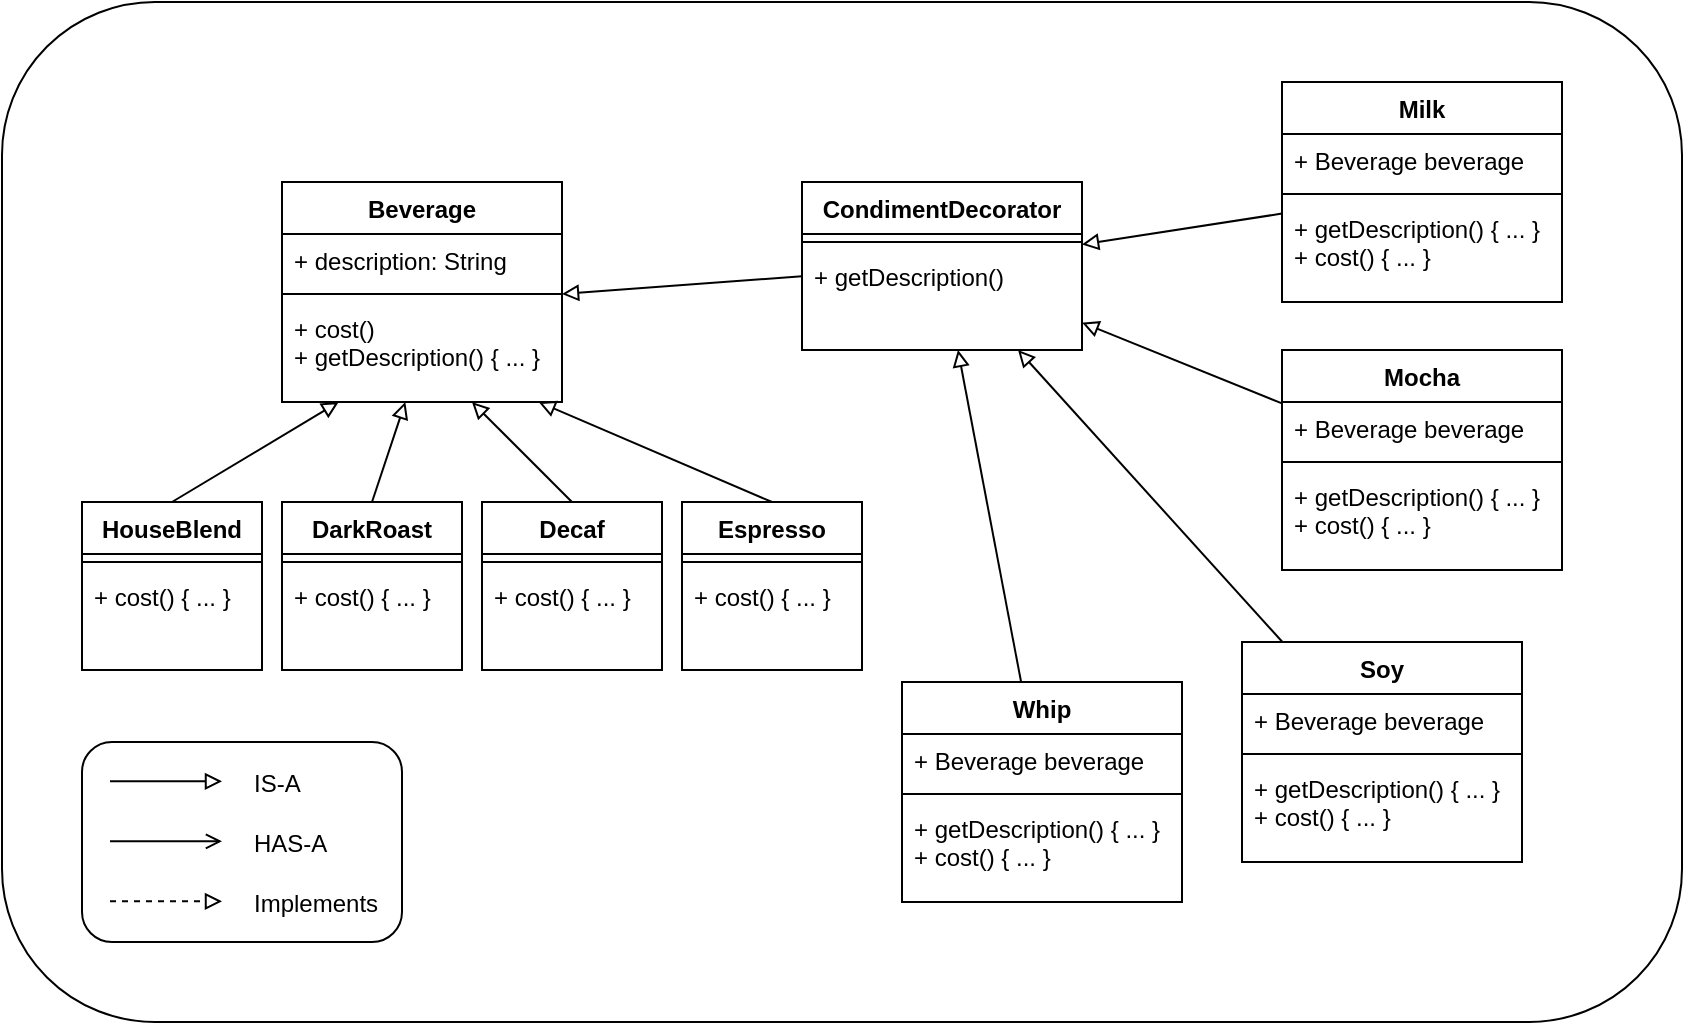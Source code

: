 <mxfile version="15.5.6" type="device"><diagram id="XpqjZvqzrvhHuElHt-EO" name="Page-1"><mxGraphModel dx="946" dy="614" grid="1" gridSize="10" guides="1" tooltips="1" connect="1" arrows="1" fold="1" page="1" pageScale="1" pageWidth="4681" pageHeight="3300" math="0" shadow="0"><root><mxCell id="0"/><mxCell id="1" parent="0"/><mxCell id="q1Y9wGK2aGl0RHbcgfHN-2" value="Beverage" style="swimlane;fontStyle=1;align=center;verticalAlign=top;childLayout=stackLayout;horizontal=1;startSize=26;horizontalStack=0;resizeParent=1;resizeParentMax=0;resizeLast=0;collapsible=1;marginBottom=0;fillColor=none;" vertex="1" parent="1"><mxGeometry x="180" y="130" width="140" height="110" as="geometry"/></mxCell><mxCell id="q1Y9wGK2aGl0RHbcgfHN-3" value="+ description: String" style="text;strokeColor=none;fillColor=none;align=left;verticalAlign=top;spacingLeft=4;spacingRight=4;overflow=hidden;rotatable=0;points=[[0,0.5],[1,0.5]];portConstraint=eastwest;" vertex="1" parent="q1Y9wGK2aGl0RHbcgfHN-2"><mxGeometry y="26" width="140" height="26" as="geometry"/></mxCell><mxCell id="q1Y9wGK2aGl0RHbcgfHN-4" value="" style="line;strokeWidth=1;fillColor=none;align=left;verticalAlign=middle;spacingTop=-1;spacingLeft=3;spacingRight=3;rotatable=0;labelPosition=right;points=[];portConstraint=eastwest;" vertex="1" parent="q1Y9wGK2aGl0RHbcgfHN-2"><mxGeometry y="52" width="140" height="8" as="geometry"/></mxCell><mxCell id="q1Y9wGK2aGl0RHbcgfHN-5" value="+ cost()&#10;+ getDescription() { ... }" style="text;strokeColor=none;fillColor=none;align=left;verticalAlign=top;spacingLeft=4;spacingRight=4;overflow=hidden;rotatable=0;points=[[0,0.5],[1,0.5]];portConstraint=eastwest;" vertex="1" parent="q1Y9wGK2aGl0RHbcgfHN-2"><mxGeometry y="60" width="140" height="50" as="geometry"/></mxCell><mxCell id="q1Y9wGK2aGl0RHbcgfHN-6" value="HouseBlend" style="swimlane;fontStyle=1;align=center;verticalAlign=top;childLayout=stackLayout;horizontal=1;startSize=26;horizontalStack=0;resizeParent=1;resizeParentMax=0;resizeLast=0;collapsible=1;marginBottom=0;fillColor=none;" vertex="1" parent="1"><mxGeometry x="80" y="290" width="90" height="84" as="geometry"/></mxCell><mxCell id="q1Y9wGK2aGl0RHbcgfHN-8" value="" style="line;strokeWidth=1;fillColor=none;align=left;verticalAlign=middle;spacingTop=-1;spacingLeft=3;spacingRight=3;rotatable=0;labelPosition=right;points=[];portConstraint=eastwest;" vertex="1" parent="q1Y9wGK2aGl0RHbcgfHN-6"><mxGeometry y="26" width="90" height="8" as="geometry"/></mxCell><mxCell id="q1Y9wGK2aGl0RHbcgfHN-9" value="+ cost() { ... }" style="text;strokeColor=none;fillColor=none;align=left;verticalAlign=top;spacingLeft=4;spacingRight=4;overflow=hidden;rotatable=0;points=[[0,0.5],[1,0.5]];portConstraint=eastwest;" vertex="1" parent="q1Y9wGK2aGl0RHbcgfHN-6"><mxGeometry y="34" width="90" height="50" as="geometry"/></mxCell><mxCell id="q1Y9wGK2aGl0RHbcgfHN-10" value="DarkRoast" style="swimlane;fontStyle=1;align=center;verticalAlign=top;childLayout=stackLayout;horizontal=1;startSize=26;horizontalStack=0;resizeParent=1;resizeParentMax=0;resizeLast=0;collapsible=1;marginBottom=0;fillColor=none;" vertex="1" parent="1"><mxGeometry x="180" y="290" width="90" height="84" as="geometry"/></mxCell><mxCell id="q1Y9wGK2aGl0RHbcgfHN-11" value="" style="line;strokeWidth=1;fillColor=none;align=left;verticalAlign=middle;spacingTop=-1;spacingLeft=3;spacingRight=3;rotatable=0;labelPosition=right;points=[];portConstraint=eastwest;" vertex="1" parent="q1Y9wGK2aGl0RHbcgfHN-10"><mxGeometry y="26" width="90" height="8" as="geometry"/></mxCell><mxCell id="q1Y9wGK2aGl0RHbcgfHN-12" value="+ cost() { ... }" style="text;strokeColor=none;fillColor=none;align=left;verticalAlign=top;spacingLeft=4;spacingRight=4;overflow=hidden;rotatable=0;points=[[0,0.5],[1,0.5]];portConstraint=eastwest;" vertex="1" parent="q1Y9wGK2aGl0RHbcgfHN-10"><mxGeometry y="34" width="90" height="50" as="geometry"/></mxCell><mxCell id="q1Y9wGK2aGl0RHbcgfHN-13" value="Decaf" style="swimlane;fontStyle=1;align=center;verticalAlign=top;childLayout=stackLayout;horizontal=1;startSize=26;horizontalStack=0;resizeParent=1;resizeParentMax=0;resizeLast=0;collapsible=1;marginBottom=0;fillColor=none;" vertex="1" parent="1"><mxGeometry x="280" y="290" width="90" height="84" as="geometry"/></mxCell><mxCell id="q1Y9wGK2aGl0RHbcgfHN-14" value="" style="line;strokeWidth=1;fillColor=none;align=left;verticalAlign=middle;spacingTop=-1;spacingLeft=3;spacingRight=3;rotatable=0;labelPosition=right;points=[];portConstraint=eastwest;" vertex="1" parent="q1Y9wGK2aGl0RHbcgfHN-13"><mxGeometry y="26" width="90" height="8" as="geometry"/></mxCell><mxCell id="q1Y9wGK2aGl0RHbcgfHN-15" value="+ cost() { ... }" style="text;strokeColor=none;fillColor=none;align=left;verticalAlign=top;spacingLeft=4;spacingRight=4;overflow=hidden;rotatable=0;points=[[0,0.5],[1,0.5]];portConstraint=eastwest;" vertex="1" parent="q1Y9wGK2aGl0RHbcgfHN-13"><mxGeometry y="34" width="90" height="50" as="geometry"/></mxCell><mxCell id="q1Y9wGK2aGl0RHbcgfHN-16" value="Espresso" style="swimlane;fontStyle=1;align=center;verticalAlign=top;childLayout=stackLayout;horizontal=1;startSize=26;horizontalStack=0;resizeParent=1;resizeParentMax=0;resizeLast=0;collapsible=1;marginBottom=0;fillColor=none;" vertex="1" parent="1"><mxGeometry x="380" y="290" width="90" height="84" as="geometry"/></mxCell><mxCell id="q1Y9wGK2aGl0RHbcgfHN-17" value="" style="line;strokeWidth=1;fillColor=none;align=left;verticalAlign=middle;spacingTop=-1;spacingLeft=3;spacingRight=3;rotatable=0;labelPosition=right;points=[];portConstraint=eastwest;" vertex="1" parent="q1Y9wGK2aGl0RHbcgfHN-16"><mxGeometry y="26" width="90" height="8" as="geometry"/></mxCell><mxCell id="q1Y9wGK2aGl0RHbcgfHN-18" value="+ cost() { ... }" style="text;strokeColor=none;fillColor=none;align=left;verticalAlign=top;spacingLeft=4;spacingRight=4;overflow=hidden;rotatable=0;points=[[0,0.5],[1,0.5]];portConstraint=eastwest;" vertex="1" parent="q1Y9wGK2aGl0RHbcgfHN-16"><mxGeometry y="34" width="90" height="50" as="geometry"/></mxCell><mxCell id="q1Y9wGK2aGl0RHbcgfHN-19" value="" style="endArrow=open;html=1;rounded=0;exitX=0.996;exitY=1.023;exitDx=0;exitDy=0;exitPerimeter=0;endFill=0;" edge="1" parent="1"><mxGeometry width="50" height="50" relative="1" as="geometry"><mxPoint x="94" y="459.682" as="sourcePoint"/><mxPoint x="150" y="459.67" as="targetPoint"/></mxGeometry></mxCell><mxCell id="q1Y9wGK2aGl0RHbcgfHN-20" value="" style="endArrow=block;html=1;rounded=0;exitX=0.5;exitY=0;exitDx=0;exitDy=0;endFill=0;" edge="1" parent="1"><mxGeometry width="50" height="50" relative="1" as="geometry"><mxPoint x="94" y="429.67" as="sourcePoint"/><mxPoint x="150" y="429.67" as="targetPoint"/></mxGeometry></mxCell><mxCell id="q1Y9wGK2aGl0RHbcgfHN-21" value="" style="endArrow=block;html=1;rounded=0;dashed=1;endFill=0;exitX=0.5;exitY=0;exitDx=0;exitDy=0;" edge="1" parent="1"><mxGeometry width="50" height="50" relative="1" as="geometry"><mxPoint x="94" y="489.67" as="sourcePoint"/><mxPoint x="150" y="489.67" as="targetPoint"/></mxGeometry></mxCell><mxCell id="q1Y9wGK2aGl0RHbcgfHN-22" value="IS-A" style="text;strokeColor=none;fillColor=none;align=left;verticalAlign=middle;spacingLeft=4;spacingRight=4;overflow=hidden;points=[[0,0.5],[1,0.5]];portConstraint=eastwest;rotatable=0;" vertex="1" parent="1"><mxGeometry x="160" y="415" width="50" height="30" as="geometry"/></mxCell><mxCell id="q1Y9wGK2aGl0RHbcgfHN-23" value="HAS-A" style="text;strokeColor=none;fillColor=none;align=left;verticalAlign=middle;spacingLeft=4;spacingRight=4;overflow=hidden;points=[[0,0.5],[1,0.5]];portConstraint=eastwest;rotatable=0;" vertex="1" parent="1"><mxGeometry x="160" y="445" width="50" height="30" as="geometry"/></mxCell><mxCell id="q1Y9wGK2aGl0RHbcgfHN-24" value="Implements" style="text;strokeColor=none;fillColor=none;align=left;verticalAlign=middle;spacingLeft=4;spacingRight=4;overflow=hidden;points=[[0,0.5],[1,0.5]];portConstraint=eastwest;rotatable=0;" vertex="1" parent="1"><mxGeometry x="160" y="475" width="80" height="30" as="geometry"/></mxCell><mxCell id="q1Y9wGK2aGl0RHbcgfHN-25" value="" style="rounded=1;whiteSpace=wrap;html=1;fillColor=none;" vertex="1" parent="1"><mxGeometry x="80" y="410" width="160" height="100" as="geometry"/></mxCell><mxCell id="q1Y9wGK2aGl0RHbcgfHN-26" value="" style="endArrow=block;html=1;rounded=0;exitX=0.5;exitY=0;exitDx=0;exitDy=0;endFill=0;" edge="1" parent="1" source="q1Y9wGK2aGl0RHbcgfHN-6" target="q1Y9wGK2aGl0RHbcgfHN-5"><mxGeometry width="50" height="50" relative="1" as="geometry"><mxPoint x="114" y="410.0" as="sourcePoint"/><mxPoint x="170" y="410.0" as="targetPoint"/></mxGeometry></mxCell><mxCell id="q1Y9wGK2aGl0RHbcgfHN-27" value="" style="endArrow=block;html=1;rounded=0;exitX=0.5;exitY=0;exitDx=0;exitDy=0;endFill=0;" edge="1" parent="1" source="q1Y9wGK2aGl0RHbcgfHN-10" target="q1Y9wGK2aGl0RHbcgfHN-5"><mxGeometry width="50" height="50" relative="1" as="geometry"><mxPoint x="135" y="300" as="sourcePoint"/><mxPoint x="165.04" y="250" as="targetPoint"/></mxGeometry></mxCell><mxCell id="q1Y9wGK2aGl0RHbcgfHN-28" value="" style="endArrow=block;html=1;rounded=0;exitX=0.5;exitY=0;exitDx=0;exitDy=0;endFill=0;" edge="1" parent="1" source="q1Y9wGK2aGl0RHbcgfHN-13" target="q1Y9wGK2aGl0RHbcgfHN-5"><mxGeometry width="50" height="50" relative="1" as="geometry"><mxPoint x="235" y="300" as="sourcePoint"/><mxPoint x="160" y="240" as="targetPoint"/></mxGeometry></mxCell><mxCell id="q1Y9wGK2aGl0RHbcgfHN-29" value="" style="endArrow=block;html=1;rounded=0;exitX=0.5;exitY=0;exitDx=0;exitDy=0;endFill=0;" edge="1" parent="1" source="q1Y9wGK2aGl0RHbcgfHN-16" target="q1Y9wGK2aGl0RHbcgfHN-5"><mxGeometry width="50" height="50" relative="1" as="geometry"><mxPoint x="335" y="300" as="sourcePoint"/><mxPoint x="170" y="250" as="targetPoint"/></mxGeometry></mxCell><mxCell id="q1Y9wGK2aGl0RHbcgfHN-30" value="CondimentDecorator" style="swimlane;fontStyle=1;align=center;verticalAlign=top;childLayout=stackLayout;horizontal=1;startSize=26;horizontalStack=0;resizeParent=1;resizeParentMax=0;resizeLast=0;collapsible=1;marginBottom=0;fillColor=none;" vertex="1" parent="1"><mxGeometry x="440" y="130" width="140" height="84" as="geometry"/></mxCell><mxCell id="q1Y9wGK2aGl0RHbcgfHN-32" value="" style="line;strokeWidth=1;fillColor=none;align=left;verticalAlign=middle;spacingTop=-1;spacingLeft=3;spacingRight=3;rotatable=0;labelPosition=right;points=[];portConstraint=eastwest;" vertex="1" parent="q1Y9wGK2aGl0RHbcgfHN-30"><mxGeometry y="26" width="140" height="8" as="geometry"/></mxCell><mxCell id="q1Y9wGK2aGl0RHbcgfHN-33" value="+ getDescription()" style="text;strokeColor=none;fillColor=none;align=left;verticalAlign=top;spacingLeft=4;spacingRight=4;overflow=hidden;rotatable=0;points=[[0,0.5],[1,0.5]];portConstraint=eastwest;" vertex="1" parent="q1Y9wGK2aGl0RHbcgfHN-30"><mxGeometry y="34" width="140" height="50" as="geometry"/></mxCell><mxCell id="q1Y9wGK2aGl0RHbcgfHN-34" value="" style="endArrow=block;html=1;rounded=0;endFill=0;entryX=1;entryY=1.154;entryDx=0;entryDy=0;entryPerimeter=0;" edge="1" parent="1" source="q1Y9wGK2aGl0RHbcgfHN-30" target="q1Y9wGK2aGl0RHbcgfHN-3"><mxGeometry width="50" height="50" relative="1" as="geometry"><mxPoint x="435" y="300" as="sourcePoint"/><mxPoint x="318.333" y="250" as="targetPoint"/></mxGeometry></mxCell><mxCell id="q1Y9wGK2aGl0RHbcgfHN-47" value="" style="endArrow=block;html=1;rounded=0;endFill=0;" edge="1" parent="1" source="q1Y9wGK2aGl0RHbcgfHN-55" target="q1Y9wGK2aGl0RHbcgfHN-30"><mxGeometry width="50" height="50" relative="1" as="geometry"><mxPoint x="574.983" y="410" as="sourcePoint"/><mxPoint x="330" y="196.004" as="targetPoint"/></mxGeometry></mxCell><mxCell id="q1Y9wGK2aGl0RHbcgfHN-48" value="" style="endArrow=block;html=1;rounded=0;endFill=0;" edge="1" parent="1" source="q1Y9wGK2aGl0RHbcgfHN-59" target="q1Y9wGK2aGl0RHbcgfHN-30"><mxGeometry width="50" height="50" relative="1" as="geometry"><mxPoint x="632.667" y="310" as="sourcePoint"/><mxPoint x="340" y="206.004" as="targetPoint"/></mxGeometry></mxCell><mxCell id="q1Y9wGK2aGl0RHbcgfHN-49" value="" style="endArrow=block;html=1;rounded=0;endFill=0;" edge="1" parent="1" source="q1Y9wGK2aGl0RHbcgfHN-63" target="q1Y9wGK2aGl0RHbcgfHN-30"><mxGeometry width="50" height="50" relative="1" as="geometry"><mxPoint x="640" y="221.4" as="sourcePoint"/><mxPoint x="350" y="216.004" as="targetPoint"/></mxGeometry></mxCell><mxCell id="q1Y9wGK2aGl0RHbcgfHN-50" value="" style="endArrow=block;html=1;rounded=0;endFill=0;" edge="1" parent="1" source="q1Y9wGK2aGl0RHbcgfHN-67" target="q1Y9wGK2aGl0RHbcgfHN-30"><mxGeometry width="50" height="50" relative="1" as="geometry"><mxPoint x="640" y="152.5" as="sourcePoint"/><mxPoint x="360" y="226.004" as="targetPoint"/></mxGeometry></mxCell><mxCell id="q1Y9wGK2aGl0RHbcgfHN-51" value="" style="rounded=1;whiteSpace=wrap;html=1;fillColor=none;" vertex="1" parent="1"><mxGeometry x="40" y="40" width="840" height="510" as="geometry"/></mxCell><mxCell id="q1Y9wGK2aGl0RHbcgfHN-55" value="Whip" style="swimlane;fontStyle=1;align=center;verticalAlign=top;childLayout=stackLayout;horizontal=1;startSize=26;horizontalStack=0;resizeParent=1;resizeParentMax=0;resizeLast=0;collapsible=1;marginBottom=0;fillColor=none;" vertex="1" parent="1"><mxGeometry x="490" y="380" width="140" height="110" as="geometry"/></mxCell><mxCell id="q1Y9wGK2aGl0RHbcgfHN-56" value="+ Beverage beverage" style="text;strokeColor=none;fillColor=none;align=left;verticalAlign=top;spacingLeft=4;spacingRight=4;overflow=hidden;rotatable=0;points=[[0,0.5],[1,0.5]];portConstraint=eastwest;" vertex="1" parent="q1Y9wGK2aGl0RHbcgfHN-55"><mxGeometry y="26" width="140" height="26" as="geometry"/></mxCell><mxCell id="q1Y9wGK2aGl0RHbcgfHN-57" value="" style="line;strokeWidth=1;fillColor=none;align=left;verticalAlign=middle;spacingTop=-1;spacingLeft=3;spacingRight=3;rotatable=0;labelPosition=right;points=[];portConstraint=eastwest;" vertex="1" parent="q1Y9wGK2aGl0RHbcgfHN-55"><mxGeometry y="52" width="140" height="8" as="geometry"/></mxCell><mxCell id="q1Y9wGK2aGl0RHbcgfHN-58" value="+ getDescription() { ... }&#10;+ cost() { ... }" style="text;strokeColor=none;fillColor=none;align=left;verticalAlign=top;spacingLeft=4;spacingRight=4;overflow=hidden;rotatable=0;points=[[0,0.5],[1,0.5]];portConstraint=eastwest;" vertex="1" parent="q1Y9wGK2aGl0RHbcgfHN-55"><mxGeometry y="60" width="140" height="50" as="geometry"/></mxCell><mxCell id="q1Y9wGK2aGl0RHbcgfHN-59" value="Soy" style="swimlane;fontStyle=1;align=center;verticalAlign=top;childLayout=stackLayout;horizontal=1;startSize=26;horizontalStack=0;resizeParent=1;resizeParentMax=0;resizeLast=0;collapsible=1;marginBottom=0;fillColor=none;" vertex="1" parent="1"><mxGeometry x="660" y="360" width="140" height="110" as="geometry"/></mxCell><mxCell id="q1Y9wGK2aGl0RHbcgfHN-60" value="+ Beverage beverage" style="text;strokeColor=none;fillColor=none;align=left;verticalAlign=top;spacingLeft=4;spacingRight=4;overflow=hidden;rotatable=0;points=[[0,0.5],[1,0.5]];portConstraint=eastwest;" vertex="1" parent="q1Y9wGK2aGl0RHbcgfHN-59"><mxGeometry y="26" width="140" height="26" as="geometry"/></mxCell><mxCell id="q1Y9wGK2aGl0RHbcgfHN-61" value="" style="line;strokeWidth=1;fillColor=none;align=left;verticalAlign=middle;spacingTop=-1;spacingLeft=3;spacingRight=3;rotatable=0;labelPosition=right;points=[];portConstraint=eastwest;" vertex="1" parent="q1Y9wGK2aGl0RHbcgfHN-59"><mxGeometry y="52" width="140" height="8" as="geometry"/></mxCell><mxCell id="q1Y9wGK2aGl0RHbcgfHN-62" value="+ getDescription() { ... }&#10;+ cost() { ... }" style="text;strokeColor=none;fillColor=none;align=left;verticalAlign=top;spacingLeft=4;spacingRight=4;overflow=hidden;rotatable=0;points=[[0,0.5],[1,0.5]];portConstraint=eastwest;" vertex="1" parent="q1Y9wGK2aGl0RHbcgfHN-59"><mxGeometry y="60" width="140" height="50" as="geometry"/></mxCell><mxCell id="q1Y9wGK2aGl0RHbcgfHN-63" value="Mocha" style="swimlane;fontStyle=1;align=center;verticalAlign=top;childLayout=stackLayout;horizontal=1;startSize=26;horizontalStack=0;resizeParent=1;resizeParentMax=0;resizeLast=0;collapsible=1;marginBottom=0;fillColor=none;" vertex="1" parent="1"><mxGeometry x="680" y="214" width="140" height="110" as="geometry"/></mxCell><mxCell id="q1Y9wGK2aGl0RHbcgfHN-64" value="+ Beverage beverage" style="text;strokeColor=none;fillColor=none;align=left;verticalAlign=top;spacingLeft=4;spacingRight=4;overflow=hidden;rotatable=0;points=[[0,0.5],[1,0.5]];portConstraint=eastwest;" vertex="1" parent="q1Y9wGK2aGl0RHbcgfHN-63"><mxGeometry y="26" width="140" height="26" as="geometry"/></mxCell><mxCell id="q1Y9wGK2aGl0RHbcgfHN-65" value="" style="line;strokeWidth=1;fillColor=none;align=left;verticalAlign=middle;spacingTop=-1;spacingLeft=3;spacingRight=3;rotatable=0;labelPosition=right;points=[];portConstraint=eastwest;" vertex="1" parent="q1Y9wGK2aGl0RHbcgfHN-63"><mxGeometry y="52" width="140" height="8" as="geometry"/></mxCell><mxCell id="q1Y9wGK2aGl0RHbcgfHN-66" value="+ getDescription() { ... }&#10;+ cost() { ... }" style="text;strokeColor=none;fillColor=none;align=left;verticalAlign=top;spacingLeft=4;spacingRight=4;overflow=hidden;rotatable=0;points=[[0,0.5],[1,0.5]];portConstraint=eastwest;" vertex="1" parent="q1Y9wGK2aGl0RHbcgfHN-63"><mxGeometry y="60" width="140" height="50" as="geometry"/></mxCell><mxCell id="q1Y9wGK2aGl0RHbcgfHN-67" value="Milk" style="swimlane;fontStyle=1;align=center;verticalAlign=top;childLayout=stackLayout;horizontal=1;startSize=26;horizontalStack=0;resizeParent=1;resizeParentMax=0;resizeLast=0;collapsible=1;marginBottom=0;fillColor=none;" vertex="1" parent="1"><mxGeometry x="680" y="80" width="140" height="110" as="geometry"/></mxCell><mxCell id="q1Y9wGK2aGl0RHbcgfHN-68" value="+ Beverage beverage" style="text;strokeColor=none;fillColor=none;align=left;verticalAlign=top;spacingLeft=4;spacingRight=4;overflow=hidden;rotatable=0;points=[[0,0.5],[1,0.5]];portConstraint=eastwest;" vertex="1" parent="q1Y9wGK2aGl0RHbcgfHN-67"><mxGeometry y="26" width="140" height="26" as="geometry"/></mxCell><mxCell id="q1Y9wGK2aGl0RHbcgfHN-69" value="" style="line;strokeWidth=1;fillColor=none;align=left;verticalAlign=middle;spacingTop=-1;spacingLeft=3;spacingRight=3;rotatable=0;labelPosition=right;points=[];portConstraint=eastwest;" vertex="1" parent="q1Y9wGK2aGl0RHbcgfHN-67"><mxGeometry y="52" width="140" height="8" as="geometry"/></mxCell><mxCell id="q1Y9wGK2aGl0RHbcgfHN-70" value="+ getDescription() { ... }&#10;+ cost() { ... }" style="text;strokeColor=none;fillColor=none;align=left;verticalAlign=top;spacingLeft=4;spacingRight=4;overflow=hidden;rotatable=0;points=[[0,0.5],[1,0.5]];portConstraint=eastwest;" vertex="1" parent="q1Y9wGK2aGl0RHbcgfHN-67"><mxGeometry y="60" width="140" height="50" as="geometry"/></mxCell></root></mxGraphModel></diagram></mxfile>